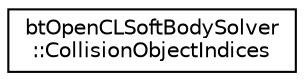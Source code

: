 digraph "Graphical Class Hierarchy"
{
  edge [fontname="Helvetica",fontsize="10",labelfontname="Helvetica",labelfontsize="10"];
  node [fontname="Helvetica",fontsize="10",shape=record];
  rankdir="LR";
  Node1 [label="btOpenCLSoftBodySolver\l::CollisionObjectIndices",height=0.2,width=0.4,color="black", fillcolor="white", style="filled",URL="$structbt_open_c_l_soft_body_solver_1_1_collision_object_indices.html"];
}
